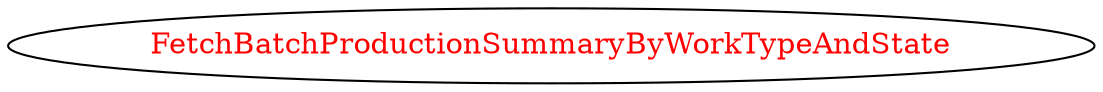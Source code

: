 digraph dependencyGraph {
 concentrate=true;
 ranksep="2.0";
 rankdir="LR"; 
 splines="ortho";
"FetchBatchProductionSummaryByWorkTypeAndState" [fontcolor="red"];
}